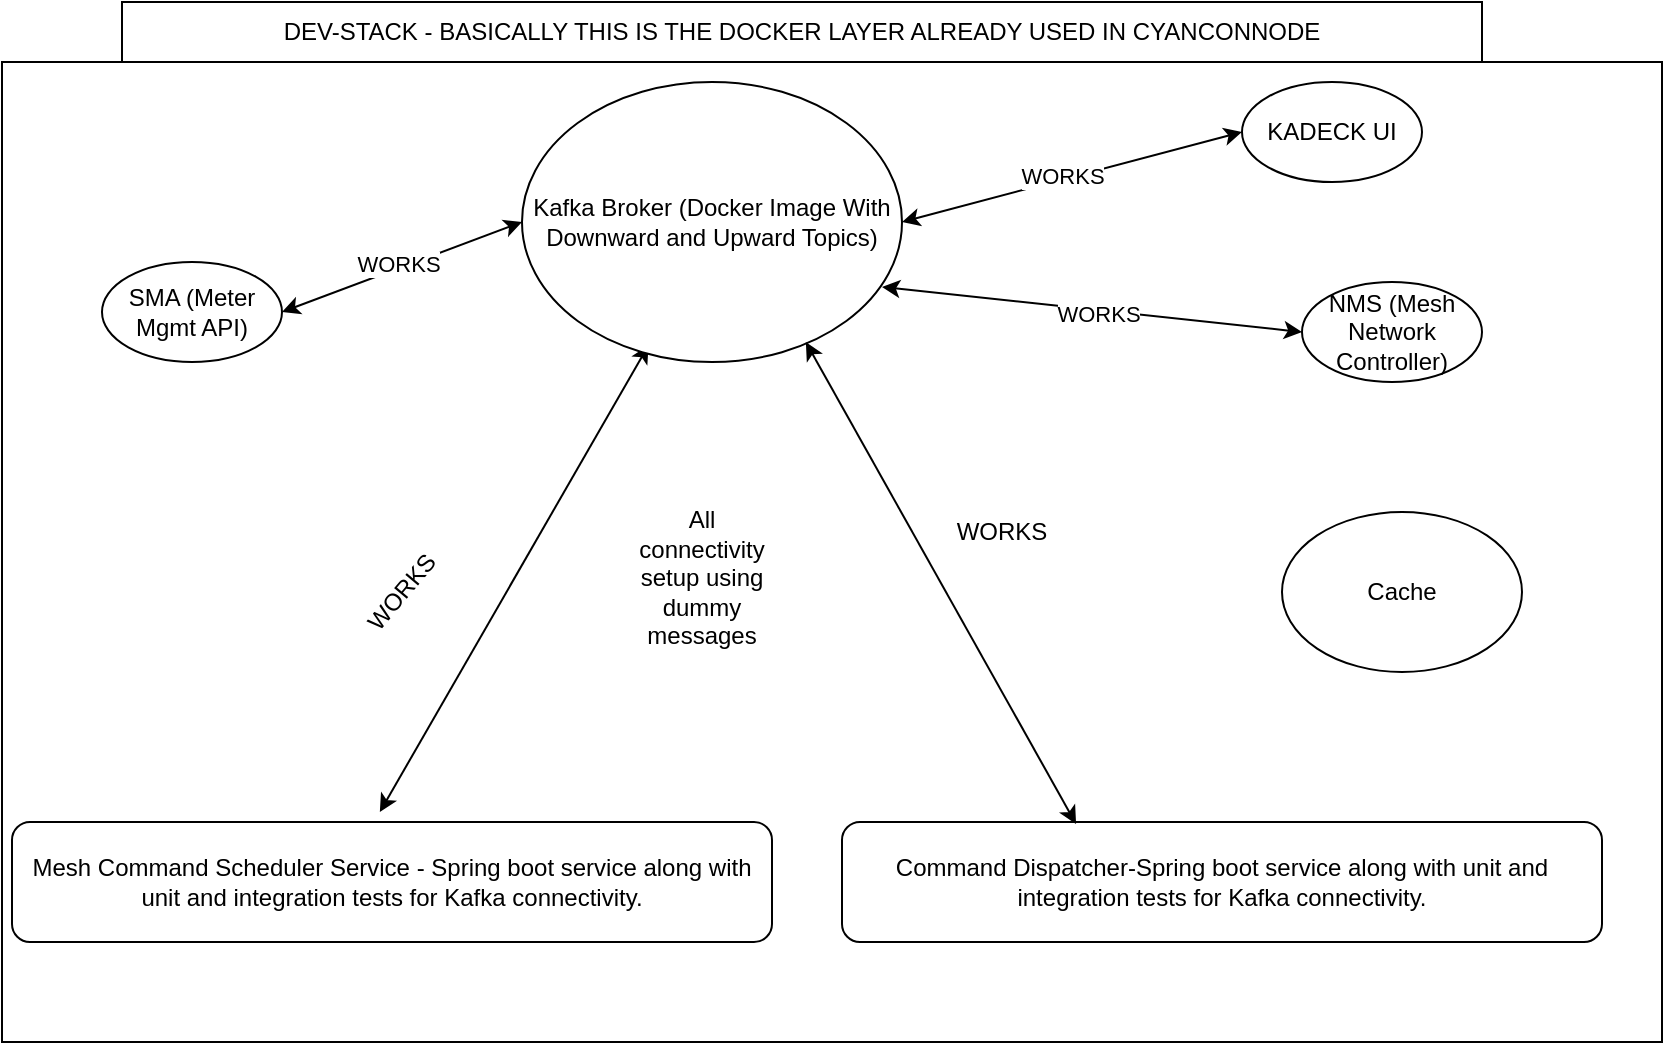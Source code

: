<mxfile version="22.1.5" type="github">
  <diagram name="Page-1" id="zG5zKizvqUGSGyj7EHf8">
    <mxGraphModel dx="1210" dy="1703" grid="1" gridSize="10" guides="1" tooltips="1" connect="1" arrows="1" fold="1" page="1" pageScale="1" pageWidth="850" pageHeight="1100" math="0" shadow="0">
      <root>
        <mxCell id="0" />
        <mxCell id="1" parent="0" />
        <mxCell id="i1HN7uWvgcQq31iAKBWK-1" value="" style="rounded=0;whiteSpace=wrap;html=1;" parent="1" vertex="1">
          <mxGeometry x="40" y="-60" width="830" height="490" as="geometry" />
        </mxCell>
        <mxCell id="G7nmGpfLF5mpm_TBCSaa-2" value="Mesh Command Scheduler Service - Spring boot service along with unit and integration tests for Kafka connectivity." style="rounded=1;whiteSpace=wrap;html=1;" parent="1" vertex="1">
          <mxGeometry x="45" y="320" width="380" height="60" as="geometry" />
        </mxCell>
        <mxCell id="G7nmGpfLF5mpm_TBCSaa-3" value="" style="endArrow=classic;startArrow=classic;html=1;rounded=0;entryX=0.333;entryY=0.94;entryDx=0;entryDy=0;entryPerimeter=0;exitX=0.484;exitY=-0.083;exitDx=0;exitDy=0;exitPerimeter=0;" parent="1" source="G7nmGpfLF5mpm_TBCSaa-2" target="G7nmGpfLF5mpm_TBCSaa-1" edge="1">
          <mxGeometry width="50" height="50" relative="1" as="geometry">
            <mxPoint x="250" y="286" as="sourcePoint" />
            <mxPoint x="250.892" y="80.0" as="targetPoint" />
          </mxGeometry>
        </mxCell>
        <mxCell id="G7nmGpfLF5mpm_TBCSaa-1" value="Kafka Broker (Docker Image With Downward and Upward Topics)" style="ellipse;whiteSpace=wrap;html=1;" parent="1" vertex="1">
          <mxGeometry x="300" y="-50" width="190" height="140" as="geometry" />
        </mxCell>
        <mxCell id="i1HN7uWvgcQq31iAKBWK-2" value="SMA (Meter Mgmt API)" style="ellipse;whiteSpace=wrap;html=1;" parent="1" vertex="1">
          <mxGeometry x="90" y="40" width="90" height="50" as="geometry" />
        </mxCell>
        <mxCell id="i1HN7uWvgcQq31iAKBWK-4" value="KADECK UI" style="ellipse;whiteSpace=wrap;html=1;" parent="1" vertex="1">
          <mxGeometry x="660" y="-50" width="90" height="50" as="geometry" />
        </mxCell>
        <mxCell id="i1HN7uWvgcQq31iAKBWK-8" value="" style="endArrow=classic;startArrow=classic;html=1;rounded=0;entryX=0;entryY=0.5;entryDx=0;entryDy=0;exitX=1;exitY=0.5;exitDx=0;exitDy=0;" parent="1" source="G7nmGpfLF5mpm_TBCSaa-1" target="i1HN7uWvgcQq31iAKBWK-4" edge="1">
          <mxGeometry width="50" height="50" relative="1" as="geometry">
            <mxPoint x="420" y="156" as="sourcePoint" />
            <mxPoint x="616" y="24" as="targetPoint" />
          </mxGeometry>
        </mxCell>
        <mxCell id="i1HN7uWvgcQq31iAKBWK-9" value="Text" style="edgeLabel;html=1;align=center;verticalAlign=middle;resizable=0;points=[];" parent="i1HN7uWvgcQq31iAKBWK-8" vertex="1" connectable="0">
          <mxGeometry x="-0.049" y="4" relative="1" as="geometry">
            <mxPoint as="offset" />
          </mxGeometry>
        </mxCell>
        <mxCell id="Q5F_38Ogwemy6x9SQ96H-3" value="WORKS" style="edgeLabel;html=1;align=center;verticalAlign=middle;resizable=0;points=[];" parent="i1HN7uWvgcQq31iAKBWK-8" vertex="1" connectable="0">
          <mxGeometry x="-0.05" y="2" relative="1" as="geometry">
            <mxPoint as="offset" />
          </mxGeometry>
        </mxCell>
        <mxCell id="i1HN7uWvgcQq31iAKBWK-11" value="" style="endArrow=classic;startArrow=classic;html=1;rounded=0;entryX=0;entryY=0.5;entryDx=0;entryDy=0;" parent="1" target="G7nmGpfLF5mpm_TBCSaa-1" edge="1">
          <mxGeometry width="50" height="50" relative="1" as="geometry">
            <mxPoint x="180" y="65" as="sourcePoint" />
            <mxPoint x="350" y="45" as="targetPoint" />
          </mxGeometry>
        </mxCell>
        <mxCell id="i1HN7uWvgcQq31iAKBWK-12" value="Text" style="edgeLabel;html=1;align=center;verticalAlign=middle;resizable=0;points=[];" parent="i1HN7uWvgcQq31iAKBWK-11" vertex="1" connectable="0">
          <mxGeometry x="-0.049" y="4" relative="1" as="geometry">
            <mxPoint as="offset" />
          </mxGeometry>
        </mxCell>
        <mxCell id="fjZ5WEKi_uoiO2NCJmBn-2" value="WORKS" style="edgeLabel;html=1;align=center;verticalAlign=middle;resizable=0;points=[];" parent="i1HN7uWvgcQq31iAKBWK-11" vertex="1" connectable="0">
          <mxGeometry x="-0.024" y="2" relative="1" as="geometry">
            <mxPoint as="offset" />
          </mxGeometry>
        </mxCell>
        <mxCell id="fjZ5WEKi_uoiO2NCJmBn-3" value="DEV-STACK - BASICALLY THIS IS THE DOCKER LAYER ALREADY USED IN CYANCONNODE" style="rounded=0;whiteSpace=wrap;html=1;" parent="1" vertex="1">
          <mxGeometry x="100" y="-90" width="680" height="30" as="geometry" />
        </mxCell>
        <mxCell id="Q5F_38Ogwemy6x9SQ96H-1" value="WORKS" style="text;html=1;strokeColor=none;fillColor=none;align=center;verticalAlign=middle;whiteSpace=wrap;rounded=0;rotation=-50;" parent="1" vertex="1">
          <mxGeometry x="210" y="190" width="60" height="30" as="geometry" />
        </mxCell>
        <mxCell id="Q5F_38Ogwemy6x9SQ96H-2" value="WORKS" style="text;html=1;strokeColor=none;fillColor=none;align=center;verticalAlign=middle;whiteSpace=wrap;rounded=0;" parent="1" vertex="1">
          <mxGeometry x="510" y="160" width="60" height="30" as="geometry" />
        </mxCell>
        <mxCell id="WD5wQKv1ttTkJpSz0hpR-1" value="NMS (Mesh Network Controller)" style="ellipse;whiteSpace=wrap;html=1;" parent="1" vertex="1">
          <mxGeometry x="690" y="50" width="90" height="50" as="geometry" />
        </mxCell>
        <mxCell id="WD5wQKv1ttTkJpSz0hpR-2" value="" style="endArrow=classic;startArrow=classic;html=1;rounded=0;entryX=0;entryY=0.5;entryDx=0;entryDy=0;exitX=0;exitY=0.5;exitDx=0;exitDy=0;" parent="1" source="WD5wQKv1ttTkJpSz0hpR-1" edge="1">
          <mxGeometry width="50" height="50" relative="1" as="geometry">
            <mxPoint x="645" y="97.5" as="sourcePoint" />
            <mxPoint x="480" y="52.5" as="targetPoint" />
          </mxGeometry>
        </mxCell>
        <mxCell id="WD5wQKv1ttTkJpSz0hpR-3" value="Text" style="edgeLabel;html=1;align=center;verticalAlign=middle;resizable=0;points=[];" parent="WD5wQKv1ttTkJpSz0hpR-2" vertex="1" connectable="0">
          <mxGeometry x="-0.049" y="4" relative="1" as="geometry">
            <mxPoint as="offset" />
          </mxGeometry>
        </mxCell>
        <mxCell id="WD5wQKv1ttTkJpSz0hpR-4" value="WORKS" style="edgeLabel;html=1;align=center;verticalAlign=middle;resizable=0;points=[];" parent="WD5wQKv1ttTkJpSz0hpR-2" vertex="1" connectable="0">
          <mxGeometry x="-0.024" y="2" relative="1" as="geometry">
            <mxPoint as="offset" />
          </mxGeometry>
        </mxCell>
        <mxCell id="h9A_q6IB0kWVLQJAk_iD-1" value="Command Dispatcher-Spring boot service along with unit and integration tests for Kafka connectivity." style="rounded=1;whiteSpace=wrap;html=1;" parent="1" vertex="1">
          <mxGeometry x="460" y="320" width="380" height="60" as="geometry" />
        </mxCell>
        <mxCell id="h9A_q6IB0kWVLQJAk_iD-2" value="" style="endArrow=classic;startArrow=classic;html=1;rounded=0;exitX=0.308;exitY=0.017;exitDx=0;exitDy=0;exitPerimeter=0;entryX=0.747;entryY=0.929;entryDx=0;entryDy=0;entryPerimeter=0;" parent="1" source="h9A_q6IB0kWVLQJAk_iD-1" target="G7nmGpfLF5mpm_TBCSaa-1" edge="1">
          <mxGeometry width="50" height="50" relative="1" as="geometry">
            <mxPoint x="234" y="315" as="sourcePoint" />
            <mxPoint x="390" y="97" as="targetPoint" />
          </mxGeometry>
        </mxCell>
        <mxCell id="h9A_q6IB0kWVLQJAk_iD-3" value="&lt;div&gt;All connectivity setup using dummy messages&lt;/div&gt;&lt;div&gt;&lt;br&gt;&lt;/div&gt;" style="text;html=1;strokeColor=none;fillColor=none;align=center;verticalAlign=middle;whiteSpace=wrap;rounded=0;" parent="1" vertex="1">
          <mxGeometry x="360" y="190" width="60" height="30" as="geometry" />
        </mxCell>
        <mxCell id="7LF0EKQIOA6D4N5nEm26-1" value="Cache" style="ellipse;whiteSpace=wrap;html=1;" vertex="1" parent="1">
          <mxGeometry x="680" y="165" width="120" height="80" as="geometry" />
        </mxCell>
      </root>
    </mxGraphModel>
  </diagram>
</mxfile>
